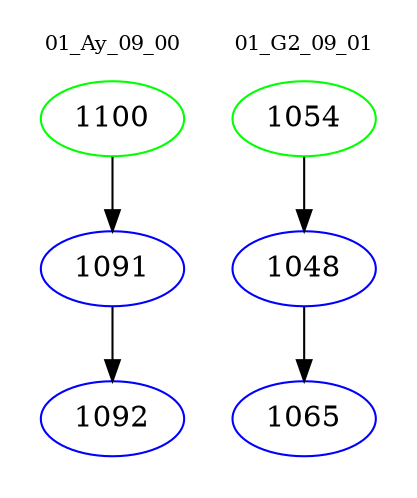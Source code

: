 digraph{
subgraph cluster_0 {
color = white
label = "01_Ay_09_00";
fontsize=10;
T0_1100 [label="1100", color="green"]
T0_1100 -> T0_1091 [color="black"]
T0_1091 [label="1091", color="blue"]
T0_1091 -> T0_1092 [color="black"]
T0_1092 [label="1092", color="blue"]
}
subgraph cluster_1 {
color = white
label = "01_G2_09_01";
fontsize=10;
T1_1054 [label="1054", color="green"]
T1_1054 -> T1_1048 [color="black"]
T1_1048 [label="1048", color="blue"]
T1_1048 -> T1_1065 [color="black"]
T1_1065 [label="1065", color="blue"]
}
}
